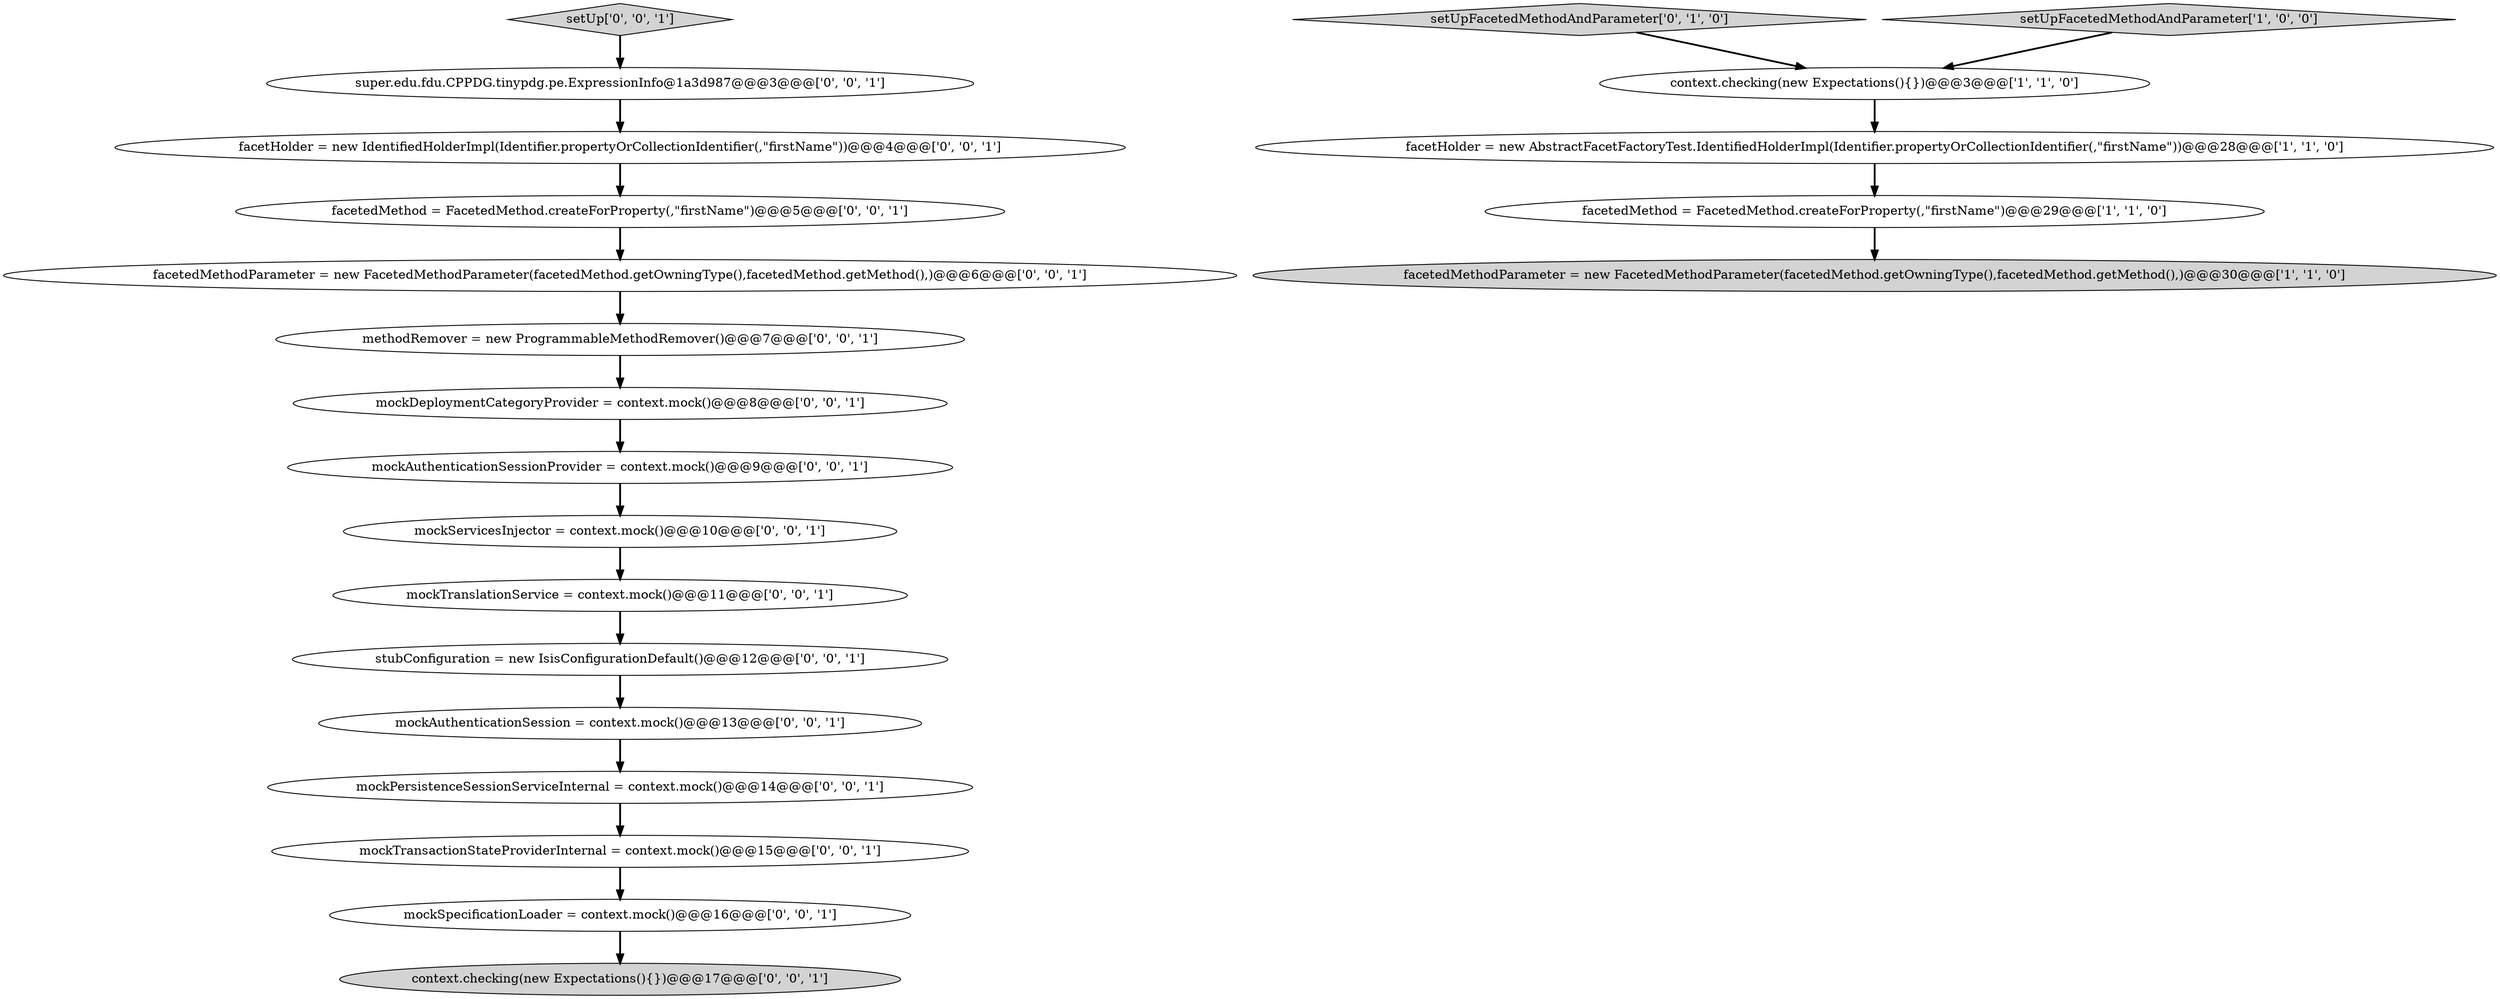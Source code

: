 digraph {
6 [style = filled, label = "mockTransactionStateProviderInternal = context.mock()@@@15@@@['0', '0', '1']", fillcolor = white, shape = ellipse image = "AAA0AAABBB3BBB"];
7 [style = filled, label = "mockSpecificationLoader = context.mock()@@@16@@@['0', '0', '1']", fillcolor = white, shape = ellipse image = "AAA0AAABBB3BBB"];
5 [style = filled, label = "setUpFacetedMethodAndParameter['0', '1', '0']", fillcolor = lightgray, shape = diamond image = "AAA0AAABBB2BBB"];
15 [style = filled, label = "facetHolder = new IdentifiedHolderImpl(Identifier.propertyOrCollectionIdentifier(,\"firstName\"))@@@4@@@['0', '0', '1']", fillcolor = white, shape = ellipse image = "AAA0AAABBB3BBB"];
10 [style = filled, label = "mockServicesInjector = context.mock()@@@10@@@['0', '0', '1']", fillcolor = white, shape = ellipse image = "AAA0AAABBB3BBB"];
20 [style = filled, label = "stubConfiguration = new IsisConfigurationDefault()@@@12@@@['0', '0', '1']", fillcolor = white, shape = ellipse image = "AAA0AAABBB3BBB"];
0 [style = filled, label = "setUpFacetedMethodAndParameter['1', '0', '0']", fillcolor = lightgray, shape = diamond image = "AAA0AAABBB1BBB"];
21 [style = filled, label = "facetedMethodParameter = new FacetedMethodParameter(facetedMethod.getOwningType(),facetedMethod.getMethod(),)@@@6@@@['0', '0', '1']", fillcolor = white, shape = ellipse image = "AAA0AAABBB3BBB"];
1 [style = filled, label = "context.checking(new Expectations(){})@@@3@@@['1', '1', '0']", fillcolor = white, shape = ellipse image = "AAA0AAABBB1BBB"];
3 [style = filled, label = "facetedMethod = FacetedMethod.createForProperty(,\"firstName\")@@@29@@@['1', '1', '0']", fillcolor = white, shape = ellipse image = "AAA0AAABBB1BBB"];
13 [style = filled, label = "mockPersistenceSessionServiceInternal = context.mock()@@@14@@@['0', '0', '1']", fillcolor = white, shape = ellipse image = "AAA0AAABBB3BBB"];
18 [style = filled, label = "mockAuthenticationSession = context.mock()@@@13@@@['0', '0', '1']", fillcolor = white, shape = ellipse image = "AAA0AAABBB3BBB"];
16 [style = filled, label = "super.edu.fdu.CPPDG.tinypdg.pe.ExpressionInfo@1a3d987@@@3@@@['0', '0', '1']", fillcolor = white, shape = ellipse image = "AAA0AAABBB3BBB"];
11 [style = filled, label = "setUp['0', '0', '1']", fillcolor = lightgray, shape = diamond image = "AAA0AAABBB3BBB"];
9 [style = filled, label = "facetedMethod = FacetedMethod.createForProperty(,\"firstName\")@@@5@@@['0', '0', '1']", fillcolor = white, shape = ellipse image = "AAA0AAABBB3BBB"];
14 [style = filled, label = "mockDeploymentCategoryProvider = context.mock()@@@8@@@['0', '0', '1']", fillcolor = white, shape = ellipse image = "AAA0AAABBB3BBB"];
2 [style = filled, label = "facetHolder = new AbstractFacetFactoryTest.IdentifiedHolderImpl(Identifier.propertyOrCollectionIdentifier(,\"firstName\"))@@@28@@@['1', '1', '0']", fillcolor = white, shape = ellipse image = "AAA0AAABBB1BBB"];
4 [style = filled, label = "facetedMethodParameter = new FacetedMethodParameter(facetedMethod.getOwningType(),facetedMethod.getMethod(),)@@@30@@@['1', '1', '0']", fillcolor = lightgray, shape = ellipse image = "AAA0AAABBB1BBB"];
8 [style = filled, label = "context.checking(new Expectations(){})@@@17@@@['0', '0', '1']", fillcolor = lightgray, shape = ellipse image = "AAA0AAABBB3BBB"];
12 [style = filled, label = "mockTranslationService = context.mock()@@@11@@@['0', '0', '1']", fillcolor = white, shape = ellipse image = "AAA0AAABBB3BBB"];
19 [style = filled, label = "methodRemover = new ProgrammableMethodRemover()@@@7@@@['0', '0', '1']", fillcolor = white, shape = ellipse image = "AAA0AAABBB3BBB"];
17 [style = filled, label = "mockAuthenticationSessionProvider = context.mock()@@@9@@@['0', '0', '1']", fillcolor = white, shape = ellipse image = "AAA0AAABBB3BBB"];
17->10 [style = bold, label=""];
13->6 [style = bold, label=""];
14->17 [style = bold, label=""];
18->13 [style = bold, label=""];
16->15 [style = bold, label=""];
21->19 [style = bold, label=""];
19->14 [style = bold, label=""];
6->7 [style = bold, label=""];
7->8 [style = bold, label=""];
11->16 [style = bold, label=""];
15->9 [style = bold, label=""];
9->21 [style = bold, label=""];
1->2 [style = bold, label=""];
3->4 [style = bold, label=""];
0->1 [style = bold, label=""];
12->20 [style = bold, label=""];
20->18 [style = bold, label=""];
2->3 [style = bold, label=""];
10->12 [style = bold, label=""];
5->1 [style = bold, label=""];
}
